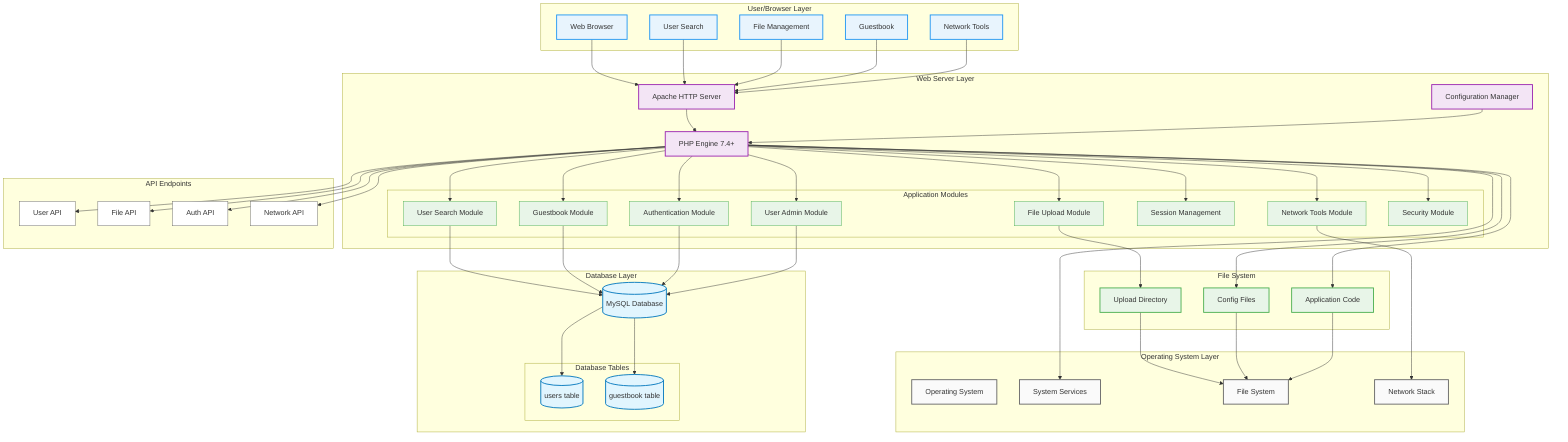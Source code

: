 graph TB
    subgraph ClientLayer ["User/Browser Layer"]
        WB[Web Browser]
        US[User Search]
        FM[File Management]
        GB[Guestbook]
        NT[Network Tools]
    end
    
    subgraph WebLayer ["Web Server Layer"]
        APACHE[Apache HTTP Server]
        PHP[PHP Engine 7.4+]
        
        subgraph AppModules ["Application Modules"]
            USEARCH[User Search Module]
            GUESTBOOK[Guestbook Module]
            NETTOOLS[Network Tools Module]
            FILEUP[File Upload Module]
            AUTH[Authentication Module]
            SESSION[Session Management]
            USERADMIN[User Admin Module]
            SECURITY[Security Module]
        end
        
        CONFIG[Configuration Manager]
    end
    
    subgraph FileSystem ["File System"]
        UPLOADDIR[Upload Directory]
        CONFIGFILE[Config Files]
        APPCODE[Application Code]
    end
    
    subgraph DataLayer ["Database Layer"]
        DB[(MySQL Database)]
        
        subgraph DBTables ["Database Tables"]
            USERS[(users table)]
            GUESTBOOKTBL[(guestbook table)]
        end
    end
    
    subgraph OSLayer ["Operating System Layer"]
        OS[Operating System]
        SYSSERV[System Services]
        FILESYSTEM[File System]
        NETSTACK[Network Stack]
    end
    
    subgraph APILayer ["API Endpoints"]
        APIUSERS[User API]
        APIFILES[File API]
        APIAUTH[Auth API]
        APINET[Network API]
    end
    
    %% User interactions
    WB --> APACHE
    US --> APACHE
    FM --> APACHE
    GB --> APACHE
    NT --> APACHE
    
    %% Web server connections
    APACHE --> PHP
    
    %% PHP to modules
    PHP --> USEARCH
    PHP --> GUESTBOOK
    PHP --> NETTOOLS
    PHP --> FILEUP
    PHP --> AUTH
    PHP --> SESSION
    PHP --> USERADMIN
    PHP --> SECURITY
    
    %% Module to database connections
    USEARCH --> DB
    GUESTBOOK --> DB
    AUTH --> DB
    USERADMIN --> DB
    
    %% Database to tables
    DB --> USERS
    DB --> GUESTBOOKTBL
    
    %% File system connections
    FILEUP --> UPLOADDIR
    PHP --> CONFIGFILE
    PHP --> APPCODE
    
    %% Network tools to OS
    NETTOOLS --> NETSTACK
    
    %% System connections
    PHP --> SYSSERV
    UPLOADDIR --> FILESYSTEM
    CONFIGFILE --> FILESYSTEM
    APPCODE --> FILESYSTEM
    
    %% API connections
    PHP --> APIUSERS
    PHP --> APIFILES
    PHP --> APIAUTH
    PHP --> APINET
    
    %% Configuration connections
    CONFIG --> PHP
    
    %% Styling
    classDef userLayer fill:#e8f4fd,stroke:#2196F3,stroke-width:2px
    classDef webLayer fill:#f3e5f5,stroke:#9c27b0,stroke-width:2px
    classDef appModule fill:#e8f5e8,stroke:#4caf50,stroke-width:1px
    classDef fileLayer fill:#e8f5e8,stroke:#4caf50,stroke-width:2px
    classDef dataLayer fill:#fff3e0,stroke:#ff9800,stroke-width:2px
    classDef osLayer fill:#fafafa,stroke:#666,stroke-width:2px
    classDef apiLayer fill:#ffffff,stroke:#666,stroke-width:1px
    classDef database fill:#e1f5fe,stroke:#0277bd,stroke-width:2px
    
    class WB,US,FM,GB,NT userLayer
    class APACHE,PHP,CONFIG webLayer
    class USEARCH,GUESTBOOK,NETTOOLS,FILEUP,AUTH,SESSION,USERADMIN,SECURITY appModule
    class UPLOADDIR,CONFIGFILE,APPCODE fileLayer
    class DB database
    class USERS,GUESTBOOKTBL database
    class OS,SYSSERV,FILESYSTEM,NETSTACK osLayer
    class APIUSERS,APIFILES,APIAUTH,APINET apiLayer